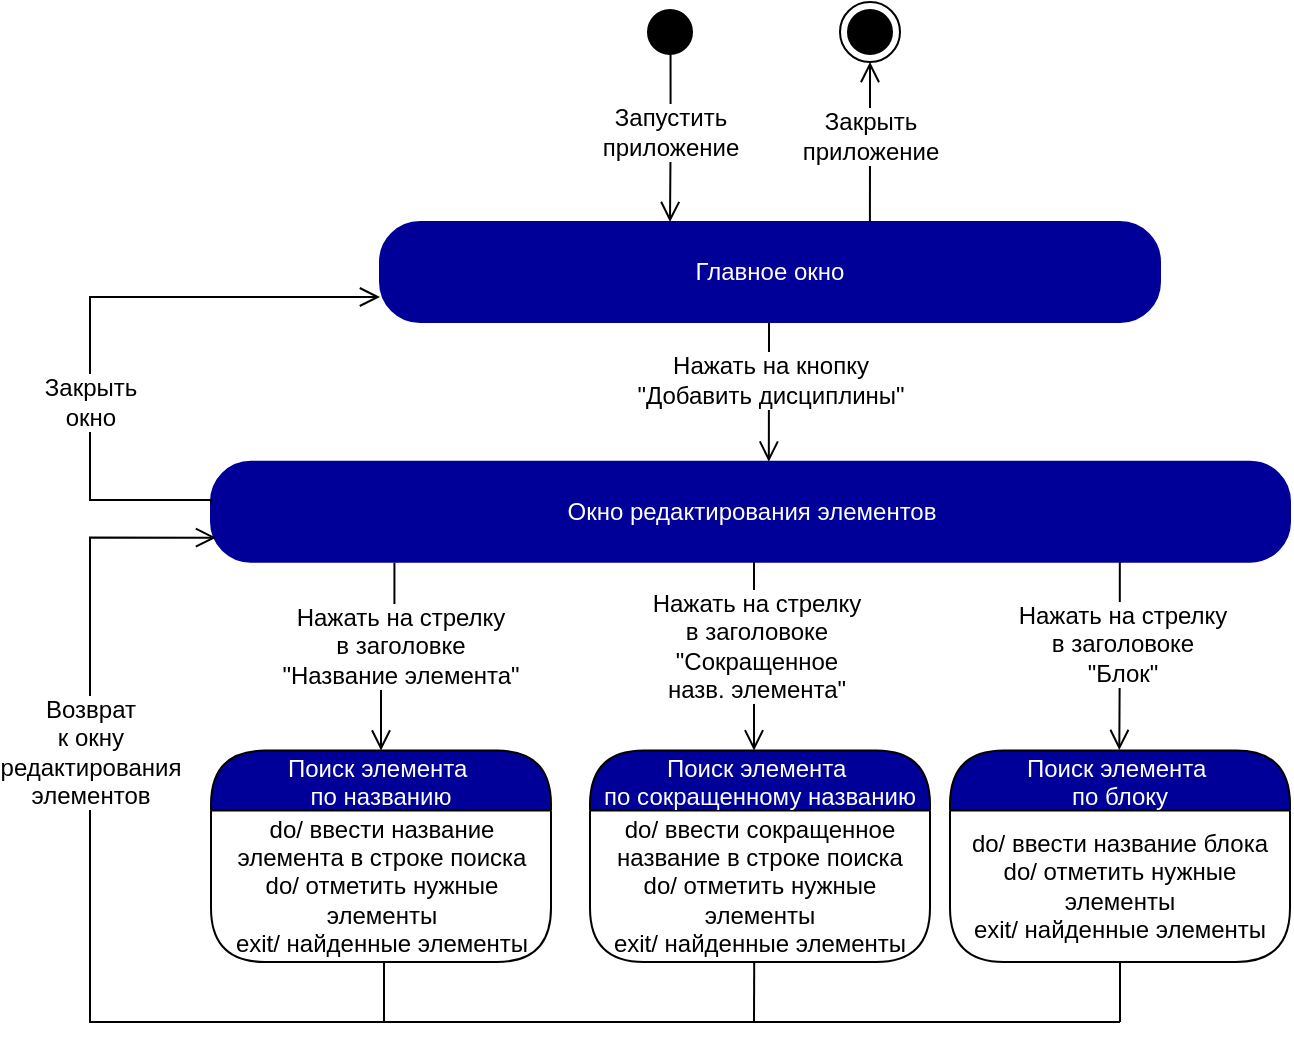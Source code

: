 <mxfile version="17.2.1" type="device"><diagram id="etlDYVYETBeBH645nl2H" name="Page-1"><mxGraphModel dx="1888" dy="660" grid="1" gridSize="10" guides="1" tooltips="1" connect="1" arrows="1" fold="1" page="1" pageScale="1" pageWidth="850" pageHeight="1100" math="0" shadow="0"><root><mxCell id="0"/><mxCell id="1" parent="0"/><mxCell id="867nS2tPv7f6M5Oq-kr3-5" value="" style="ellipse;html=1;shape=startState;fillColor=#000000;strokeColor=#000000;fontColor=#000099;" parent="1" vertex="1"><mxGeometry x="-441" y="330" width="30" height="30" as="geometry"/></mxCell><mxCell id="867nS2tPv7f6M5Oq-kr3-6" value="&lt;font style=&quot;font-size: 12px&quot;&gt;Запустить &lt;br&gt;приложение&lt;/font&gt;" style="edgeStyle=orthogonalEdgeStyle;html=1;verticalAlign=bottom;endArrow=open;endSize=8;strokeColor=#030000;rounded=0;exitX=0.509;exitY=0.876;exitDx=0;exitDy=0;exitPerimeter=0;spacingBottom=-14;fontSize=10;" parent="1" source="867nS2tPv7f6M5Oq-kr3-5" edge="1"><mxGeometry relative="1" as="geometry"><mxPoint x="-426" y="440" as="targetPoint"/><mxPoint x="-456" y="400" as="sourcePoint"/></mxGeometry></mxCell><mxCell id="867nS2tPv7f6M5Oq-kr3-8" value="&lt;font style=&quot;font-size: 12px&quot;&gt;Закрыть&lt;br&gt;приложение&lt;/font&gt;" style="edgeStyle=orthogonalEdgeStyle;html=1;verticalAlign=bottom;endArrow=open;endSize=8;strokeColor=#030000;rounded=0;spacingBottom=-14;fontSize=10;entryX=0.5;entryY=1;entryDx=0;entryDy=0;exitX=0.781;exitY=0;exitDx=0;exitDy=0;exitPerimeter=0;" parent="1" target="867nS2tPv7f6M5Oq-kr3-9" edge="1"><mxGeometry relative="1" as="geometry"><mxPoint x="-231" y="410" as="targetPoint"/><mxPoint x="-326.04" y="440" as="sourcePoint"/><Array as="points"><mxPoint x="-326" y="400"/><mxPoint x="-326" y="400"/></Array></mxGeometry></mxCell><mxCell id="867nS2tPv7f6M5Oq-kr3-9" value="" style="ellipse;html=1;shape=endState;fillColor=#000000;strokeColor=#030000;" parent="1" vertex="1"><mxGeometry x="-341" y="330" width="30" height="30" as="geometry"/></mxCell><mxCell id="qDviGn5YjymdtYlAbA-W-9" value="Главное окно" style="rounded=1;whiteSpace=wrap;html=1;arcSize=40;fontColor=#FFFFFF;fillColor=#000099;strokeColor=#000099;" parent="1" vertex="1"><mxGeometry x="-571" y="440" width="390" height="50" as="geometry"/></mxCell><mxCell id="qDviGn5YjymdtYlAbA-W-13" value="" style="edgeStyle=orthogonalEdgeStyle;html=1;verticalAlign=bottom;endArrow=open;endSize=8;strokeColor=#000000;rounded=0;fontSize=10;exitX=0.097;exitY=1.006;exitDx=0;exitDy=0;exitPerimeter=0;entryX=0.154;entryY=0;entryDx=0;entryDy=0;entryPerimeter=0;" parent="1" edge="1"><mxGeometry relative="1" as="geometry"><mxPoint x="-376.587" y="559.82" as="targetPoint"/><mxPoint x="-376.48" y="490.12" as="sourcePoint"/><Array as="points"><mxPoint x="-376.65" y="499.82"/></Array></mxGeometry></mxCell><mxCell id="qDviGn5YjymdtYlAbA-W-14" value="Нажать на кнопку&lt;br&gt;&quot;Добавить дисциплины&quot;" style="edgeLabel;html=1;align=center;verticalAlign=middle;resizable=0;points=[];fontSize=12;" parent="qDviGn5YjymdtYlAbA-W-13" vertex="1" connectable="0"><mxGeometry x="-0.252" y="2" relative="1" as="geometry"><mxPoint x="-2" y="3" as="offset"/></mxGeometry></mxCell><mxCell id="qDviGn5YjymdtYlAbA-W-16" value="Поиск элемента &#10;по названию" style="swimlane;fontStyle=0;align=center;verticalAlign=middle;childLayout=stackLayout;horizontal=1;startSize=30;horizontalStack=0;resizeParent=0;resizeLast=1;container=0;fontColor=#FFFFFF;collapsible=0;rounded=1;arcSize=30;strokeColor=#030000;fillColor=#000099;swimlaneFillColor=#FFFFFF;dropTarget=0;fontSize=12;" parent="1" vertex="1"><mxGeometry x="-655.5" y="704.27" width="170" height="105.73" as="geometry"/></mxCell><mxCell id="qDviGn5YjymdtYlAbA-W-17" value="do/ ввести название элемента в строке поиска&lt;br&gt;do/ отметить нужные элементы&lt;br&gt;exit/ найденные элементы" style="text;html=1;strokeColor=none;fillColor=none;align=center;verticalAlign=middle;spacingLeft=4;spacingRight=4;whiteSpace=wrap;overflow=hidden;rotatable=0;fontColor=#000000;fontSize=12;" parent="qDviGn5YjymdtYlAbA-W-16" vertex="1"><mxGeometry y="30" width="170" height="75.73" as="geometry"/></mxCell><mxCell id="qDviGn5YjymdtYlAbA-W-21" value="Окно редактирования элементов" style="rounded=1;whiteSpace=wrap;html=1;arcSize=40;fontColor=#FFFFFF;fillColor=#000099;strokeColor=#000099;" parent="1" vertex="1"><mxGeometry x="-655.5" y="559.82" width="539.5" height="50" as="geometry"/></mxCell><mxCell id="qDviGn5YjymdtYlAbA-W-22" value="" style="edgeStyle=orthogonalEdgeStyle;html=1;verticalAlign=bottom;endArrow=open;endSize=8;strokeColor=#000000;rounded=0;fontSize=10;entryX=0.5;entryY=0;entryDx=0;entryDy=0;exitX=0.17;exitY=1.01;exitDx=0;exitDy=0;exitPerimeter=0;" parent="1" source="qDviGn5YjymdtYlAbA-W-21" target="qDviGn5YjymdtYlAbA-W-16" edge="1"><mxGeometry relative="1" as="geometry"><mxPoint x="-773.25" y="710" as="targetPoint"/><mxPoint x="-569" y="640" as="sourcePoint"/><Array as="points"/></mxGeometry></mxCell><mxCell id="qDviGn5YjymdtYlAbA-W-23" value="Нажать на стрелку &lt;br&gt;в заголовке&lt;br&gt;&quot;Название элемента&quot;" style="edgeLabel;html=1;align=center;verticalAlign=middle;resizable=0;points=[];fontSize=12;" parent="qDviGn5YjymdtYlAbA-W-22" vertex="1" connectable="0"><mxGeometry x="-0.252" y="2" relative="1" as="geometry"><mxPoint x="1" y="4" as="offset"/></mxGeometry></mxCell><mxCell id="qDviGn5YjymdtYlAbA-W-24" value="" style="edgeStyle=orthogonalEdgeStyle;html=1;verticalAlign=bottom;endArrow=open;endSize=8;strokeColor=#000000;rounded=0;fontSize=10;exitX=0.5;exitY=1;exitDx=0;exitDy=0;" parent="1" source="qDviGn5YjymdtYlAbA-W-17" edge="1"><mxGeometry relative="1" as="geometry"><mxPoint x="-653" y="597.82" as="targetPoint"/><mxPoint x="-569" y="820" as="sourcePoint"/><Array as="points"><mxPoint x="-569" y="810"/><mxPoint x="-569" y="840"/><mxPoint x="-716" y="840"/><mxPoint x="-716" y="598"/></Array></mxGeometry></mxCell><mxCell id="qDviGn5YjymdtYlAbA-W-25" value="Возврат &lt;br&gt;к окну&lt;br&gt;редактирования&lt;br&gt;элементов" style="edgeLabel;html=1;align=center;verticalAlign=middle;resizable=0;points=[];fontSize=12;" parent="qDviGn5YjymdtYlAbA-W-24" vertex="1" connectable="0"><mxGeometry x="-0.252" y="2" relative="1" as="geometry"><mxPoint x="2" y="-133" as="offset"/></mxGeometry></mxCell><mxCell id="qDviGn5YjymdtYlAbA-W-35" value="" style="edgeStyle=orthogonalEdgeStyle;html=1;verticalAlign=bottom;endArrow=open;endSize=8;strokeColor=#000000;rounded=0;fontSize=10;exitX=0;exitY=0.42;exitDx=0;exitDy=0;exitPerimeter=0;entryX=0;entryY=0.75;entryDx=0;entryDy=0;" parent="1" source="qDviGn5YjymdtYlAbA-W-21" target="qDviGn5YjymdtYlAbA-W-9" edge="1"><mxGeometry relative="1" as="geometry"><mxPoint x="-636" y="478" as="targetPoint"/><mxPoint x="-661.767" y="579.35" as="sourcePoint"/><Array as="points"><mxPoint x="-655" y="579"/><mxPoint x="-716" y="579"/><mxPoint x="-716" y="478"/></Array></mxGeometry></mxCell><mxCell id="qDviGn5YjymdtYlAbA-W-36" value="Закрыть &lt;br&gt;окно" style="edgeLabel;html=1;align=center;verticalAlign=middle;resizable=0;points=[];fontSize=12;" parent="qDviGn5YjymdtYlAbA-W-35" vertex="1" connectable="0"><mxGeometry x="-0.363" y="-2" relative="1" as="geometry"><mxPoint x="-2" y="-13" as="offset"/></mxGeometry></mxCell><mxCell id="qDviGn5YjymdtYlAbA-W-81" value="" style="edgeStyle=orthogonalEdgeStyle;html=1;verticalAlign=bottom;endArrow=open;endSize=8;strokeColor=#000000;rounded=0;fontSize=10;" parent="1" edge="1"><mxGeometry relative="1" as="geometry"><mxPoint x="-383.75" y="704.18" as="targetPoint"/><mxPoint x="-384" y="610" as="sourcePoint"/><Array as="points"><mxPoint x="-383.93" y="704"/></Array></mxGeometry></mxCell><mxCell id="qDviGn5YjymdtYlAbA-W-82" value="Нажать на стрелку &lt;br&gt;в заголовоке&lt;br&gt;&quot;Сокращенное &lt;br&gt;назв. элемента&quot;" style="edgeLabel;html=1;align=center;verticalAlign=middle;resizable=0;points=[];fontSize=12;" parent="qDviGn5YjymdtYlAbA-W-81" vertex="1" connectable="0"><mxGeometry x="-0.252" y="2" relative="1" as="geometry"><mxPoint x="-1" y="6" as="offset"/></mxGeometry></mxCell><mxCell id="QLQfLxp_KGLkEb3HSJda-1" value="" style="endArrow=none;html=1;rounded=0;" parent="1" edge="1"><mxGeometry width="50" height="50" relative="1" as="geometry"><mxPoint x="-629.75" y="840" as="sourcePoint"/><mxPoint x="-201" y="840" as="targetPoint"/></mxGeometry></mxCell><mxCell id="rG9W59Y7Mm39BGgXyG9S-3" value="" style="edgeStyle=orthogonalEdgeStyle;html=1;verticalAlign=bottom;endArrow=open;endSize=8;strokeColor=#000000;rounded=0;fontSize=10;" parent="1" edge="1"><mxGeometry relative="1" as="geometry"><mxPoint x="-201.34" y="704" as="targetPoint"/><mxPoint x="-201.09" y="609.82" as="sourcePoint"/><Array as="points"><mxPoint x="-201.09" y="656.82"/><mxPoint x="-201.09" y="656.82"/></Array></mxGeometry></mxCell><mxCell id="rG9W59Y7Mm39BGgXyG9S-4" value="Нажать на стрелку &lt;br&gt;в заголовоке&lt;br&gt;&quot;Блок&quot;" style="edgeLabel;html=1;align=center;verticalAlign=middle;resizable=0;points=[];fontSize=12;" parent="rG9W59Y7Mm39BGgXyG9S-3" vertex="1" connectable="0"><mxGeometry x="-0.252" y="2" relative="1" as="geometry"><mxPoint x="-1" y="6" as="offset"/></mxGeometry></mxCell><mxCell id="FlJT2kDkjUWota2F5GpP-1" value="Поиск элемента &#10;по сокращенному названию" style="swimlane;fontStyle=0;align=center;verticalAlign=middle;childLayout=stackLayout;horizontal=1;startSize=30;horizontalStack=0;resizeParent=0;resizeLast=1;container=0;fontColor=#FFFFFF;collapsible=0;rounded=1;arcSize=30;strokeColor=#030000;fillColor=#000099;swimlaneFillColor=#FFFFFF;dropTarget=0;fontSize=12;" parent="1" vertex="1"><mxGeometry x="-466" y="704.27" width="170" height="105.73" as="geometry"/></mxCell><mxCell id="FlJT2kDkjUWota2F5GpP-2" value="do/ ввести сокращенное название в строке поиска&lt;br&gt;do/ отметить нужные элементы&lt;br&gt;exit/ найденные элементы" style="text;html=1;strokeColor=none;fillColor=none;align=center;verticalAlign=middle;spacingLeft=4;spacingRight=4;whiteSpace=wrap;overflow=hidden;rotatable=0;fontColor=#000000;fontSize=12;" parent="FlJT2kDkjUWota2F5GpP-1" vertex="1"><mxGeometry y="30" width="170" height="75.73" as="geometry"/></mxCell><mxCell id="FlJT2kDkjUWota2F5GpP-5" value="Поиск элемента &#10;по блоку" style="swimlane;fontStyle=0;align=center;verticalAlign=middle;childLayout=stackLayout;horizontal=1;startSize=30;horizontalStack=0;resizeParent=0;resizeLast=1;container=0;fontColor=#FFFFFF;collapsible=0;rounded=1;arcSize=30;strokeColor=#030000;fillColor=#000099;swimlaneFillColor=#FFFFFF;dropTarget=0;fontSize=12;" parent="1" vertex="1"><mxGeometry x="-286" y="704.27" width="170" height="105.73" as="geometry"/></mxCell><mxCell id="FlJT2kDkjUWota2F5GpP-6" value="do/ ввести название блока&lt;br&gt;do/ отметить нужные элементы&lt;br&gt;exit/ найденные элементы" style="text;html=1;strokeColor=none;fillColor=none;align=center;verticalAlign=middle;spacingLeft=4;spacingRight=4;whiteSpace=wrap;overflow=hidden;rotatable=0;fontColor=#000000;fontSize=12;" parent="FlJT2kDkjUWota2F5GpP-5" vertex="1"><mxGeometry y="30" width="170" height="75.73" as="geometry"/></mxCell><mxCell id="FlJT2kDkjUWota2F5GpP-10" value="" style="endArrow=none;html=1;rounded=0;entryX=0.483;entryY=1.004;entryDx=0;entryDy=0;entryPerimeter=0;" parent="1" target="FlJT2kDkjUWota2F5GpP-2" edge="1"><mxGeometry width="50" height="50" relative="1" as="geometry"><mxPoint x="-384" y="840" as="sourcePoint"/><mxPoint x="-286" y="750" as="targetPoint"/></mxGeometry></mxCell><mxCell id="FlJT2kDkjUWota2F5GpP-11" value="" style="endArrow=none;html=1;rounded=0;entryX=0.5;entryY=1;entryDx=0;entryDy=0;" parent="1" target="FlJT2kDkjUWota2F5GpP-6" edge="1"><mxGeometry width="50" height="50" relative="1" as="geometry"><mxPoint x="-201" y="840" as="sourcePoint"/><mxPoint x="-146" y="750" as="targetPoint"/></mxGeometry></mxCell></root></mxGraphModel></diagram></mxfile>